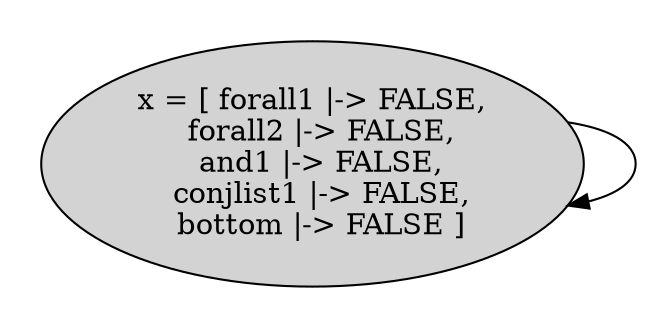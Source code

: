 strict digraph DiskGraph {
nodesep=0.35;
subgraph cluster_graph {
color="white";
408527282345490135 [label="x = [ forall1 |-> FALSE,\n  forall2 |-> FALSE,\n  and1 |-> FALSE,\n  conjlist1 |-> FALSE,\n  bottom |-> FALSE ]",style = filled]
408527282345490135 -> 408527282345490135 [label="",color="black",fontcolor="black"];
{rank = same; 408527282345490135;}
}
}